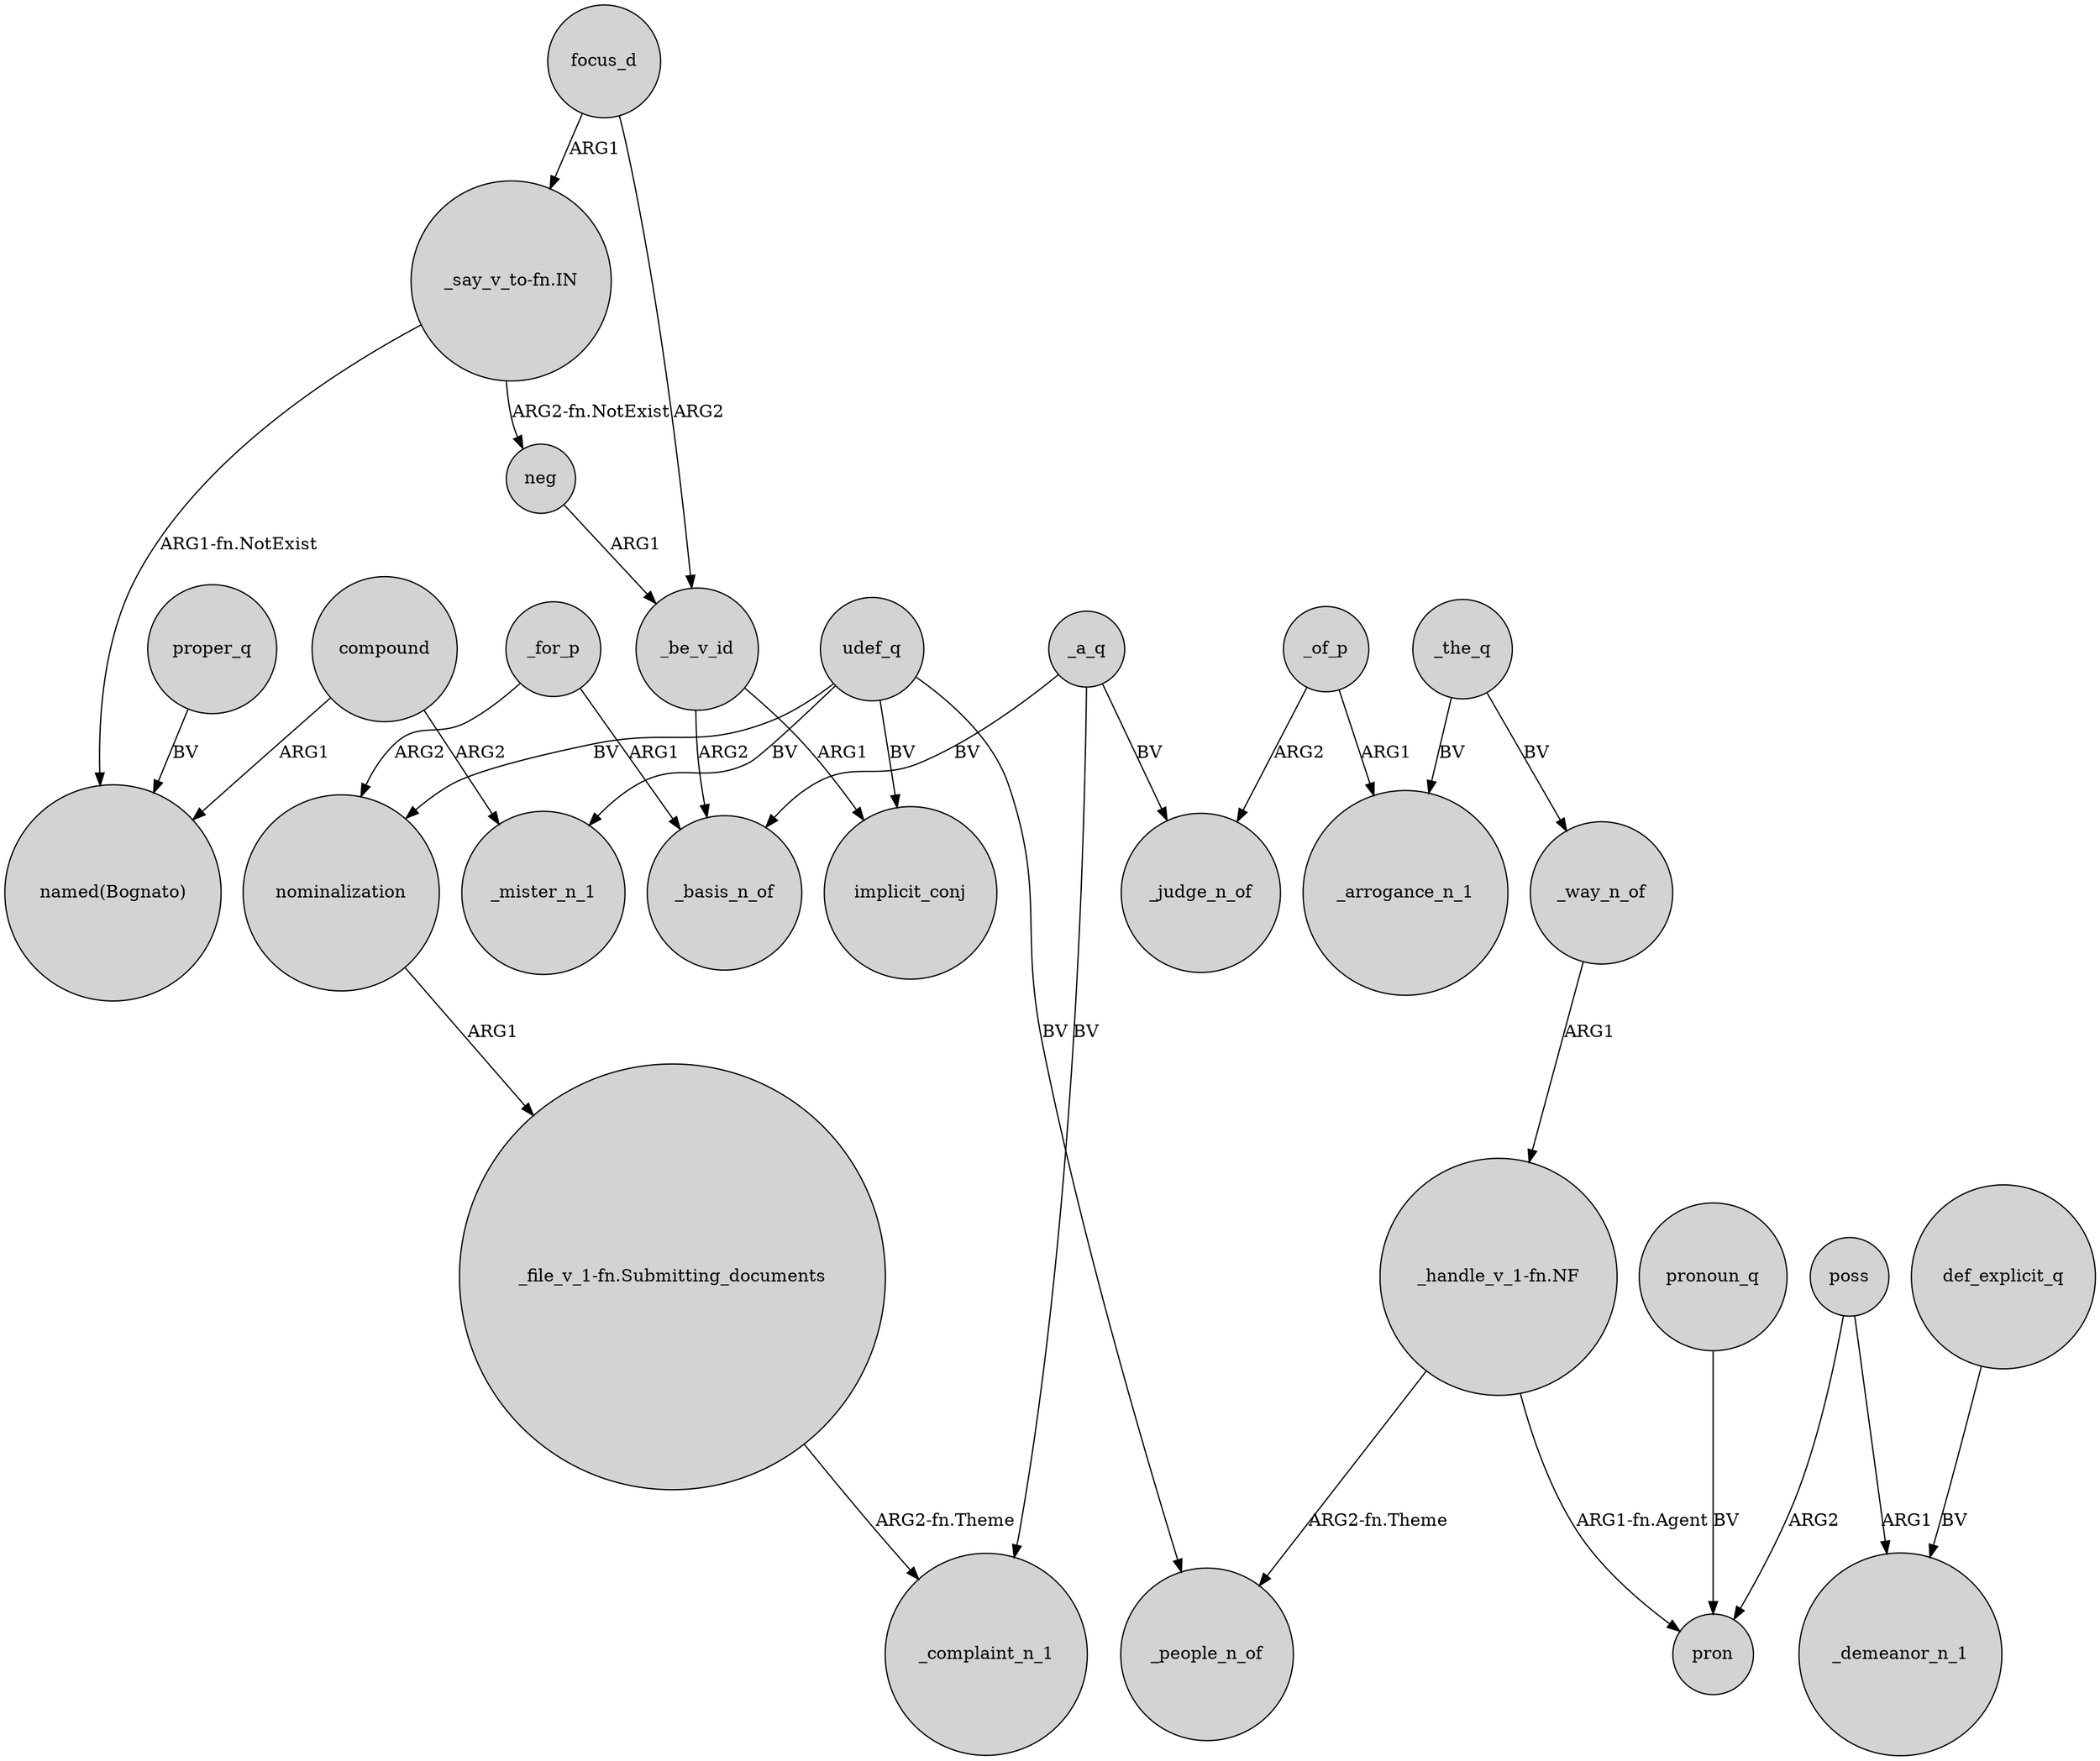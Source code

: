 digraph {
	node [shape=circle style=filled]
	focus_d -> _be_v_id [label=ARG2]
	def_explicit_q -> _demeanor_n_1 [label=BV]
	_a_q -> _complaint_n_1 [label=BV]
	poss -> pron [label=ARG2]
	nominalization -> "_file_v_1-fn.Submitting_documents" [label=ARG1]
	_of_p -> _judge_n_of [label=ARG2]
	_way_n_of -> "_handle_v_1-fn.NF" [label=ARG1]
	compound -> _mister_n_1 [label=ARG2]
	_the_q -> _way_n_of [label=BV]
	_for_p -> nominalization [label=ARG2]
	udef_q -> _mister_n_1 [label=BV]
	"_file_v_1-fn.Submitting_documents" -> _complaint_n_1 [label="ARG2-fn.Theme"]
	_of_p -> _arrogance_n_1 [label=ARG1]
	"_handle_v_1-fn.NF" -> _people_n_of [label="ARG2-fn.Theme"]
	_be_v_id -> _basis_n_of [label=ARG2]
	udef_q -> implicit_conj [label=BV]
	_a_q -> _basis_n_of [label=BV]
	_a_q -> _judge_n_of [label=BV]
	"_say_v_to-fn.IN" -> "named(Bognato)" [label="ARG1-fn.NotExist"]
	udef_q -> _people_n_of [label=BV]
	_be_v_id -> implicit_conj [label=ARG1]
	pronoun_q -> pron [label=BV]
	compound -> "named(Bognato)" [label=ARG1]
	_the_q -> _arrogance_n_1 [label=BV]
	udef_q -> nominalization [label=BV]
	"_handle_v_1-fn.NF" -> pron [label="ARG1-fn.Agent"]
	poss -> _demeanor_n_1 [label=ARG1]
	neg -> _be_v_id [label=ARG1]
	"_say_v_to-fn.IN" -> neg [label="ARG2-fn.NotExist"]
	proper_q -> "named(Bognato)" [label=BV]
	focus_d -> "_say_v_to-fn.IN" [label=ARG1]
	_for_p -> _basis_n_of [label=ARG1]
}
